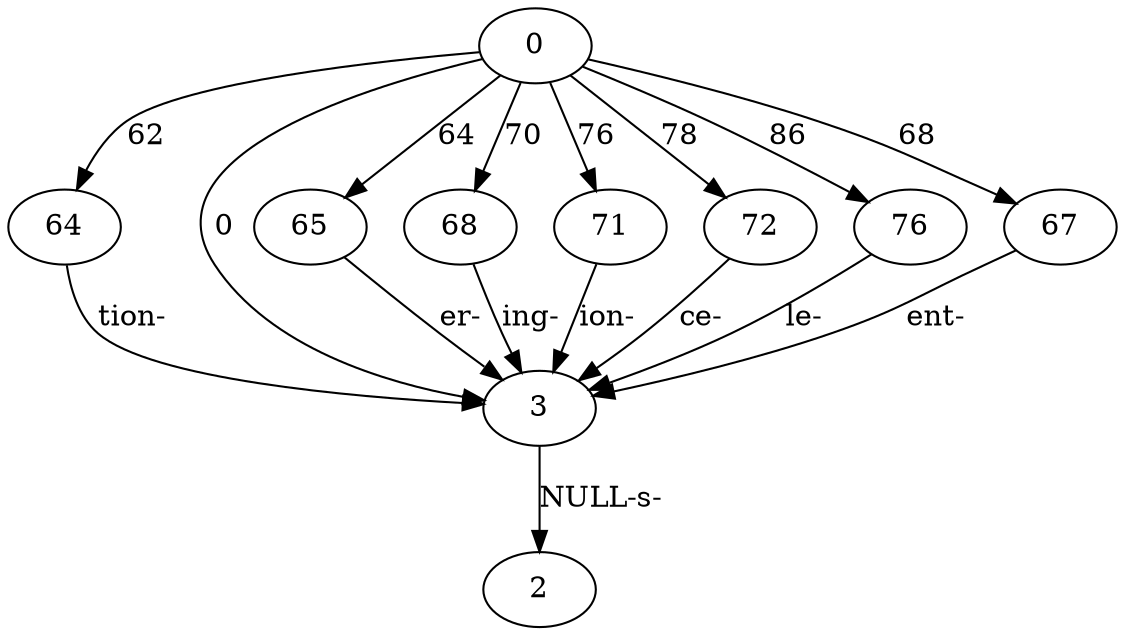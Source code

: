 digraph {
	graph [bb="0,0,529,297"];
	node [label="\N"];
	64	 [height=0.5,
		pos="27,192",
		width=0.75];
	3	 [height=0.5,
		pos="250,105",
		width=0.75];
	64 -> 3	 [label="tion-",
		lp="63,148.5",
		pos="e,223.02,107.65 30.497,174.05 33.687,162.95 39.555,149.05 50,141 74.896,121.82 162.15,112.38 212.8,108.41"];
	2	 [height=0.5,
		pos="250,18",
		width=0.75];
	3 -> 2	 [label="NULL-s-",
		lp="275.5,61.5",
		pos="e,250,36.175 250,86.799 250,75.163 250,59.548 250,46.237"];
	65	 [height=0.5,
		pos="142,192",
		width=0.75];
	65 -> 3	 [label="er-",
		lp="211,148.5",
		pos="e,233.24,119.19 158.88,177.72 176.71,163.68 205.01,141.41 225.34,125.41"];
	68	 [height=0.5,
		pos="214,192",
		width=0.75];
	68 -> 3	 [label="ing-",
		lp="246,148.5",
		pos="e,242.8,122.72 220.97,174.32 225.04,164.59 230.29,152.09 235,141 236.23,138.11 237.51,135.09 238.8,132.09"];
	0	 [height=0.5,
		pos="250,279",
		width=0.75];
	0 -> 64	 [label=62,
		lp="69,235.5",
		pos="e,34.364,209.55 223.17,275.52 177.8,270.91 88.309,259.94 62,243 52.646,236.98 45.077,227.48 39.402,218.38"];
	0 -> 3	 [label=0,
		lp="102.5,192",
		pos="e,224.6,111.54 223.63,274.78 188.23,268.88 126.63,252.74 99,210 66.939,160.4 160.67,128.07 214.7,114.03"];
	0 -> 65	 [label=64,
		lp="210,235.5",
		pos="e,158.76,206.19 233.12,264.72 215.29,250.68 186.99,228.41 166.66,212.41"];
	0 -> 68	 [label=70,
		lp="242,235.5",
		pos="e,220.98,209.47 242.89,261.21 237.78,249.14 230.79,232.64 224.97,218.89"];
	71	 [height=0.5,
		pos="286,192",
		width=0.75];
	0 -> 71	 [label=76,
		lp="277,235.5",
		pos="e,279.02,209.47 257.11,261.21 262.22,249.14 269.21,232.64 275.03,218.89"];
	72	 [height=0.5,
		pos="358,192",
		width=0.75];
	0 -> 72	 [label=78,
		lp="317,235.5",
		pos="e,341.24,206.19 266.88,264.72 284.71,250.68 313.01,228.41 333.34,212.41"];
	76	 [height=0.5,
		pos="430,192",
		width=0.75];
	0 -> 76	 [label=86,
		lp="365,235.5",
		pos="e,409,203.55 271.94,268.39 287.62,261.47 309.19,251.83 328,243 352.35,231.57 379.71,218.13 399.96,208.06"];
	67	 [height=0.5,
		pos="502,192",
		width=0.75];
	0 -> 67	 [label=68,
		lp="426,235.5",
		pos="e,480.82,203.39 274.8,271.74 300.34,265.15 341.2,254.19 376,243 416.56,229.95 426.7,226.45 466,210 467.82,209.24 469.68,208.44 471.54,\
207.61"];
	71 -> 3	 [label="ion-",
		lp="281,148.5",
		pos="e,256.98,122.47 278.89,174.21 273.78,162.14 266.79,145.64 260.97,131.89"];
	72 -> 3	 [label="ce-",
		lp="322.5,148.5",
		pos="e,267.56,119.18 341.52,177.5 329.09,167.37 311.57,153.19 296,141 289.45,135.87 282.31,130.38 275.65,125.32"];
	76 -> 3	 [label="le-",
		lp="371.5,148.5",
		pos="e,272.98,114.79 409.89,179.71 390.85,169.19 361.34,153.32 335,141 317.88,132.99 298.41,124.9 282.43,118.52"];
	67 -> 3	 [label="ent-",
		lp="434,148.5",
		pos="e,275.27,111.69 480.78,180.71 475.95,178.44 470.82,176.09 466,174 429.59,158.18 420.71,153.41 383,141 350.22,130.21 312.06,120.45 \
285.04,113.99"];
}
